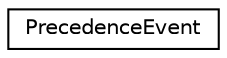 digraph "Graphical Class Hierarchy"
{
 // LATEX_PDF_SIZE
  edge [fontname="Helvetica",fontsize="10",labelfontname="Helvetica",labelfontsize="10"];
  node [fontname="Helvetica",fontsize="10",shape=record];
  rankdir="LR";
  Node0 [label="PrecedenceEvent",height=0.2,width=0.4,color="black", fillcolor="white", style="filled",URL="$structoperations__research_1_1sat_1_1_precedence_event.html",tooltip=" "];
}

